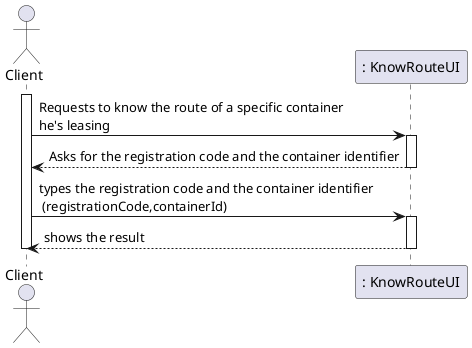 @startuml
'https://plantuml.com/sequence-diagram
actor "Client" as C
participant ": KnowRouteUI" as UI

activate C
C -> UI : Requests to know the route of a specific container \nhe's leasing
activate UI
UI --> C : Asks for the registration code and the container identifier
deactivate UI
C -> UI : types the registration code and the container identifier\n (registrationCode,containerId)
activate UI
UI-->C : shows the result
deactivate UI
deactivate C

@enduml